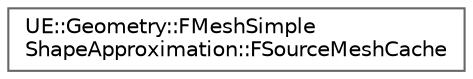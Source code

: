 digraph "Graphical Class Hierarchy"
{
 // INTERACTIVE_SVG=YES
 // LATEX_PDF_SIZE
  bgcolor="transparent";
  edge [fontname=Helvetica,fontsize=10,labelfontname=Helvetica,labelfontsize=10];
  node [fontname=Helvetica,fontsize=10,shape=box,height=0.2,width=0.4];
  rankdir="LR";
  Node0 [id="Node000000",label="UE::Geometry::FMeshSimple\lShapeApproximation::FSourceMeshCache",height=0.2,width=0.4,color="grey40", fillcolor="white", style="filled",URL="$d3/db4/structUE_1_1Geometry_1_1FMeshSimpleShapeApproximation_1_1FSourceMeshCache.html",tooltip=" "];
}
